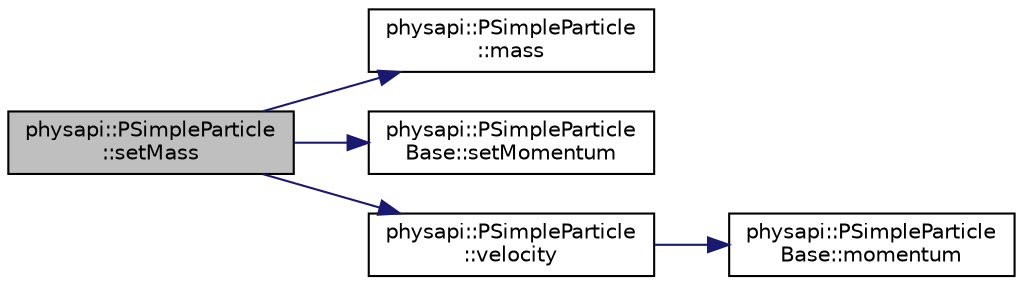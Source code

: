 digraph "physapi::PSimpleParticle::setMass"
{
 // LATEX_PDF_SIZE
  edge [fontname="Helvetica",fontsize="10",labelfontname="Helvetica",labelfontsize="10"];
  node [fontname="Helvetica",fontsize="10",shape=record];
  rankdir="LR";
  Node1 [label="physapi::PSimpleParticle\l::setMass",height=0.2,width=0.4,color="black", fillcolor="grey75", style="filled", fontcolor="black",tooltip="Set the particle's mass."];
  Node1 -> Node2 [color="midnightblue",fontsize="10",style="solid",fontname="Helvetica"];
  Node2 [label="physapi::PSimpleParticle\l::mass",height=0.2,width=0.4,color="black", fillcolor="white", style="filled",URL="$classphysapi_1_1_p_simple_particle.html#af24bdbcb52e7fb292e993adc2f0bcdfe",tooltip="Get the mass of the particle."];
  Node1 -> Node3 [color="midnightblue",fontsize="10",style="solid",fontname="Helvetica"];
  Node3 [label="physapi::PSimpleParticle\lBase::setMomentum",height=0.2,width=0.4,color="black", fillcolor="white", style="filled",URL="$classphysapi_1_1_p_simple_particle_base.html#af21977f2fa25153133b9622d2f233ced",tooltip="Set the momentum of the particle."];
  Node1 -> Node4 [color="midnightblue",fontsize="10",style="solid",fontname="Helvetica"];
  Node4 [label="physapi::PSimpleParticle\l::velocity",height=0.2,width=0.4,color="black", fillcolor="white", style="filled",URL="$classphysapi_1_1_p_simple_particle.html#a266a9a3c43865fa763c04cb00886aa9f",tooltip="Get the particle's velocity."];
  Node4 -> Node5 [color="midnightblue",fontsize="10",style="solid",fontname="Helvetica"];
  Node5 [label="physapi::PSimpleParticle\lBase::momentum",height=0.2,width=0.4,color="black", fillcolor="white", style="filled",URL="$classphysapi_1_1_p_simple_particle_base.html#a4d9c4a2ddda2c0b8e242470efc297410",tooltip="Get the momentum of the particle."];
}
